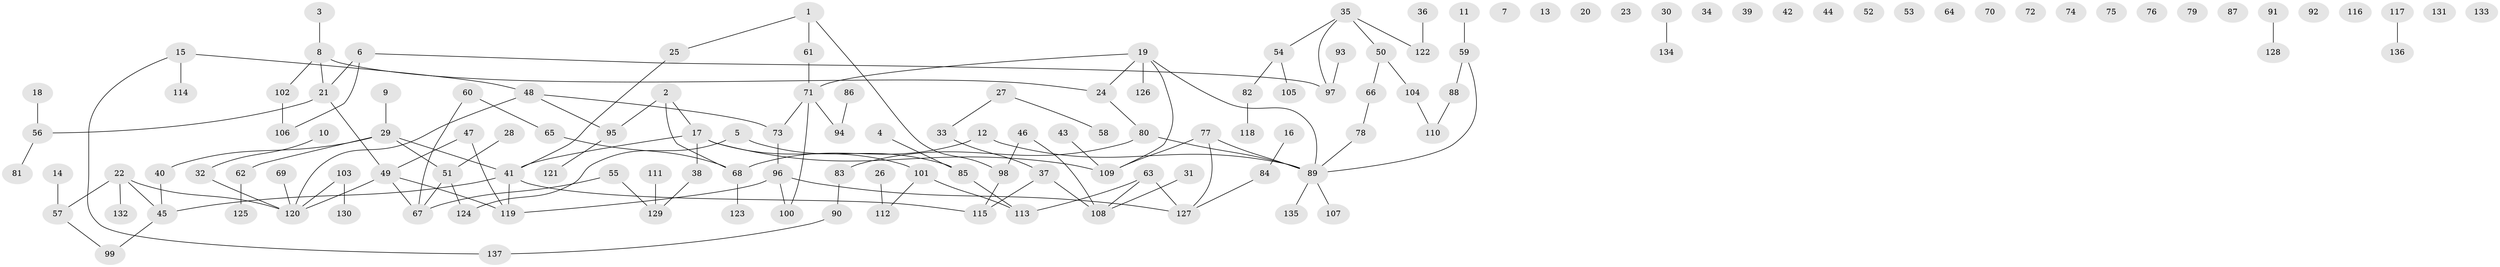 // coarse degree distribution, {0: 0.6097560975609756, 2: 0.04878048780487805, 1: 0.2682926829268293, 4: 0.024390243902439025, 3: 0.024390243902439025, 12: 0.024390243902439025}
// Generated by graph-tools (version 1.1) at 2025/43/03/04/25 21:43:09]
// undirected, 137 vertices, 137 edges
graph export_dot {
graph [start="1"]
  node [color=gray90,style=filled];
  1;
  2;
  3;
  4;
  5;
  6;
  7;
  8;
  9;
  10;
  11;
  12;
  13;
  14;
  15;
  16;
  17;
  18;
  19;
  20;
  21;
  22;
  23;
  24;
  25;
  26;
  27;
  28;
  29;
  30;
  31;
  32;
  33;
  34;
  35;
  36;
  37;
  38;
  39;
  40;
  41;
  42;
  43;
  44;
  45;
  46;
  47;
  48;
  49;
  50;
  51;
  52;
  53;
  54;
  55;
  56;
  57;
  58;
  59;
  60;
  61;
  62;
  63;
  64;
  65;
  66;
  67;
  68;
  69;
  70;
  71;
  72;
  73;
  74;
  75;
  76;
  77;
  78;
  79;
  80;
  81;
  82;
  83;
  84;
  85;
  86;
  87;
  88;
  89;
  90;
  91;
  92;
  93;
  94;
  95;
  96;
  97;
  98;
  99;
  100;
  101;
  102;
  103;
  104;
  105;
  106;
  107;
  108;
  109;
  110;
  111;
  112;
  113;
  114;
  115;
  116;
  117;
  118;
  119;
  120;
  121;
  122;
  123;
  124;
  125;
  126;
  127;
  128;
  129;
  130;
  131;
  132;
  133;
  134;
  135;
  136;
  137;
  1 -- 25;
  1 -- 61;
  1 -- 98;
  2 -- 17;
  2 -- 68;
  2 -- 95;
  3 -- 8;
  4 -- 85;
  5 -- 85;
  5 -- 124;
  6 -- 21;
  6 -- 97;
  6 -- 106;
  8 -- 21;
  8 -- 24;
  8 -- 102;
  9 -- 29;
  10 -- 32;
  11 -- 59;
  12 -- 68;
  12 -- 89;
  14 -- 57;
  15 -- 48;
  15 -- 114;
  15 -- 137;
  16 -- 84;
  17 -- 38;
  17 -- 41;
  17 -- 101;
  17 -- 109;
  18 -- 56;
  19 -- 24;
  19 -- 71;
  19 -- 89;
  19 -- 109;
  19 -- 126;
  21 -- 49;
  21 -- 56;
  22 -- 45;
  22 -- 57;
  22 -- 120;
  22 -- 132;
  24 -- 80;
  25 -- 41;
  26 -- 112;
  27 -- 33;
  27 -- 58;
  28 -- 51;
  29 -- 40;
  29 -- 41;
  29 -- 51;
  29 -- 62;
  30 -- 134;
  31 -- 108;
  32 -- 120;
  33 -- 37;
  35 -- 50;
  35 -- 54;
  35 -- 97;
  35 -- 122;
  36 -- 122;
  37 -- 108;
  37 -- 115;
  38 -- 129;
  40 -- 45;
  41 -- 45;
  41 -- 115;
  41 -- 119;
  43 -- 109;
  45 -- 99;
  46 -- 98;
  46 -- 108;
  47 -- 49;
  47 -- 119;
  48 -- 73;
  48 -- 95;
  48 -- 120;
  49 -- 67;
  49 -- 119;
  49 -- 120;
  50 -- 66;
  50 -- 104;
  51 -- 67;
  51 -- 124;
  54 -- 82;
  54 -- 105;
  55 -- 67;
  55 -- 129;
  56 -- 81;
  57 -- 99;
  59 -- 88;
  59 -- 89;
  60 -- 65;
  60 -- 67;
  61 -- 71;
  62 -- 125;
  63 -- 108;
  63 -- 113;
  63 -- 127;
  65 -- 68;
  66 -- 78;
  68 -- 123;
  69 -- 120;
  71 -- 73;
  71 -- 94;
  71 -- 100;
  73 -- 96;
  77 -- 89;
  77 -- 109;
  77 -- 127;
  78 -- 89;
  80 -- 83;
  80 -- 89;
  82 -- 118;
  83 -- 90;
  84 -- 127;
  85 -- 113;
  86 -- 94;
  88 -- 110;
  89 -- 107;
  89 -- 135;
  90 -- 137;
  91 -- 128;
  93 -- 97;
  95 -- 121;
  96 -- 100;
  96 -- 119;
  96 -- 127;
  98 -- 115;
  101 -- 112;
  101 -- 113;
  102 -- 106;
  103 -- 120;
  103 -- 130;
  104 -- 110;
  111 -- 129;
  117 -- 136;
}

